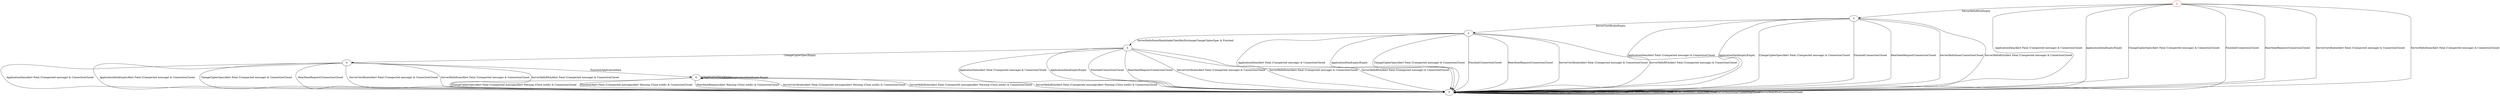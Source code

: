 digraph {
1 [color="red"]
0
2
3
4
5
6
1 -> 5 [label="ApplicationData/Alert Fatal (Unexpected message) & ConnectionClosed"]
1 -> 5 [label="ApplicationDataEmpty/Empty"]
1 -> 5 [label="ChangeCipherSpec/Alert Fatal (Unexpected message) & ConnectionClosed"]
1 -> 5 [label="Finished/ConnectionClosed"]
1 -> 5 [label="HeartbeatRequest/ConnectionClosed"]
1 -> 5 [label="ServerCertificate/Alert Fatal (Unexpected message) & ConnectionClosed"]
1 -> 5 [label="ServerHelloDone/Alert Fatal (Unexpected message) & ConnectionClosed"]
1 -> 3 [label="ServerHelloRSA/Empty"]
0 -> 5 [label="ApplicationData/Alert Fatal (Unexpected message) & ConnectionClosed"]
0 -> 5 [label="ApplicationDataEmpty/Alert Fatal (Unexpected message) & ConnectionClosed"]
0 -> 5 [label="ChangeCipherSpec/Alert Fatal (Unexpected message) & ConnectionClosed"]
0 -> 6 [label="Finished/ApplicationData"]
0 -> 5 [label="HeartbeatRequest/ConnectionClosed"]
0 -> 5 [label="ServerCertificate/Alert Fatal (Unexpected message) & ConnectionClosed"]
0 -> 5 [label="ServerHelloDone/Alert Fatal (Unexpected message) & ConnectionClosed"]
0 -> 5 [label="ServerHelloRSA/Alert Fatal (Unexpected message) & ConnectionClosed"]
2 -> 5 [label="ApplicationData/Alert Fatal (Unexpected message) & ConnectionClosed"]
2 -> 5 [label="ApplicationDataEmpty/Empty"]
2 -> 5 [label="ChangeCipherSpec/Alert Fatal (Unexpected message) & ConnectionClosed"]
2 -> 5 [label="Finished/ConnectionClosed"]
2 -> 5 [label="HeartbeatRequest/ConnectionClosed"]
2 -> 5 [label="ServerCertificate/Alert Fatal (Unexpected message) & ConnectionClosed"]
2 -> 4 [label="ServerHelloDone/HandshakeClientKeyExchangeChangeCipherSpec & Finished"]
2 -> 5 [label="ServerHelloRSA/Alert Fatal (Unexpected message) & ConnectionClosed"]
3 -> 5 [label="ApplicationData/Alert Fatal (Unexpected message) & ConnectionClosed"]
3 -> 5 [label="ApplicationDataEmpty/Empty"]
3 -> 5 [label="ChangeCipherSpec/Alert Fatal (Unexpected message) & ConnectionClosed"]
3 -> 5 [label="Finished/ConnectionClosed"]
3 -> 5 [label="HeartbeatRequest/ConnectionClosed"]
3 -> 2 [label="ServerCertificate/Empty"]
3 -> 5 [label="ServerHelloDone/ConnectionClosed"]
3 -> 5 [label="ServerHelloRSA/Alert Fatal (Unexpected message) & ConnectionClosed"]
4 -> 5 [label="ApplicationData/Alert Fatal (Unexpected message) & ConnectionClosed"]
4 -> 5 [label="ApplicationDataEmpty/Empty"]
4 -> 0 [label="ChangeCipherSpec/Empty"]
4 -> 5 [label="Finished/ConnectionClosed"]
4 -> 5 [label="HeartbeatRequest/ConnectionClosed"]
4 -> 5 [label="ServerCertificate/Alert Fatal (Unexpected message) & ConnectionClosed"]
4 -> 5 [label="ServerHelloDone/Alert Fatal (Unexpected message) & ConnectionClosed"]
4 -> 5 [label="ServerHelloRSA/Alert Fatal (Unexpected message) & ConnectionClosed"]
5 -> 5 [label="ApplicationData/ConnectionClosed"]
5 -> 5 [label="ApplicationDataEmpty/ConnectionClosed"]
5 -> 5 [label="ChangeCipherSpec/ConnectionClosed"]
5 -> 5 [label="Finished/ConnectionClosed"]
5 -> 5 [label="HeartbeatRequest/ConnectionClosed"]
5 -> 5 [label="ServerCertificate/ConnectionClosed"]
5 -> 5 [label="ServerHelloDone/ConnectionClosed"]
5 -> 5 [label="ServerHelloRSA/ConnectionClosed"]
6 -> 6 [label="ApplicationData/Empty"]
6 -> 6 [label="ApplicationDataEmpty/Empty"]
6 -> 5 [label="ChangeCipherSpec/Alert Fatal (Unexpected message)Alert Warning (Close notify) & ConnectionClosed"]
6 -> 5 [label="Finished/Alert Fatal (Unexpected message)Alert Warning (Close notify) & ConnectionClosed"]
6 -> 5 [label="HeartbeatRequest/Alert Warning (Close notify) & ConnectionClosed"]
6 -> 5 [label="ServerCertificate/Alert Fatal (Unexpected message)Alert Warning (Close notify) & ConnectionClosed"]
6 -> 5 [label="ServerHelloDone/Alert Fatal (Unexpected message)Alert Warning (Close notify) & ConnectionClosed"]
6 -> 5 [label="ServerHelloRSA/Alert Fatal (Unexpected message)Alert Warning (Close notify) & ConnectionClosed"]
}
